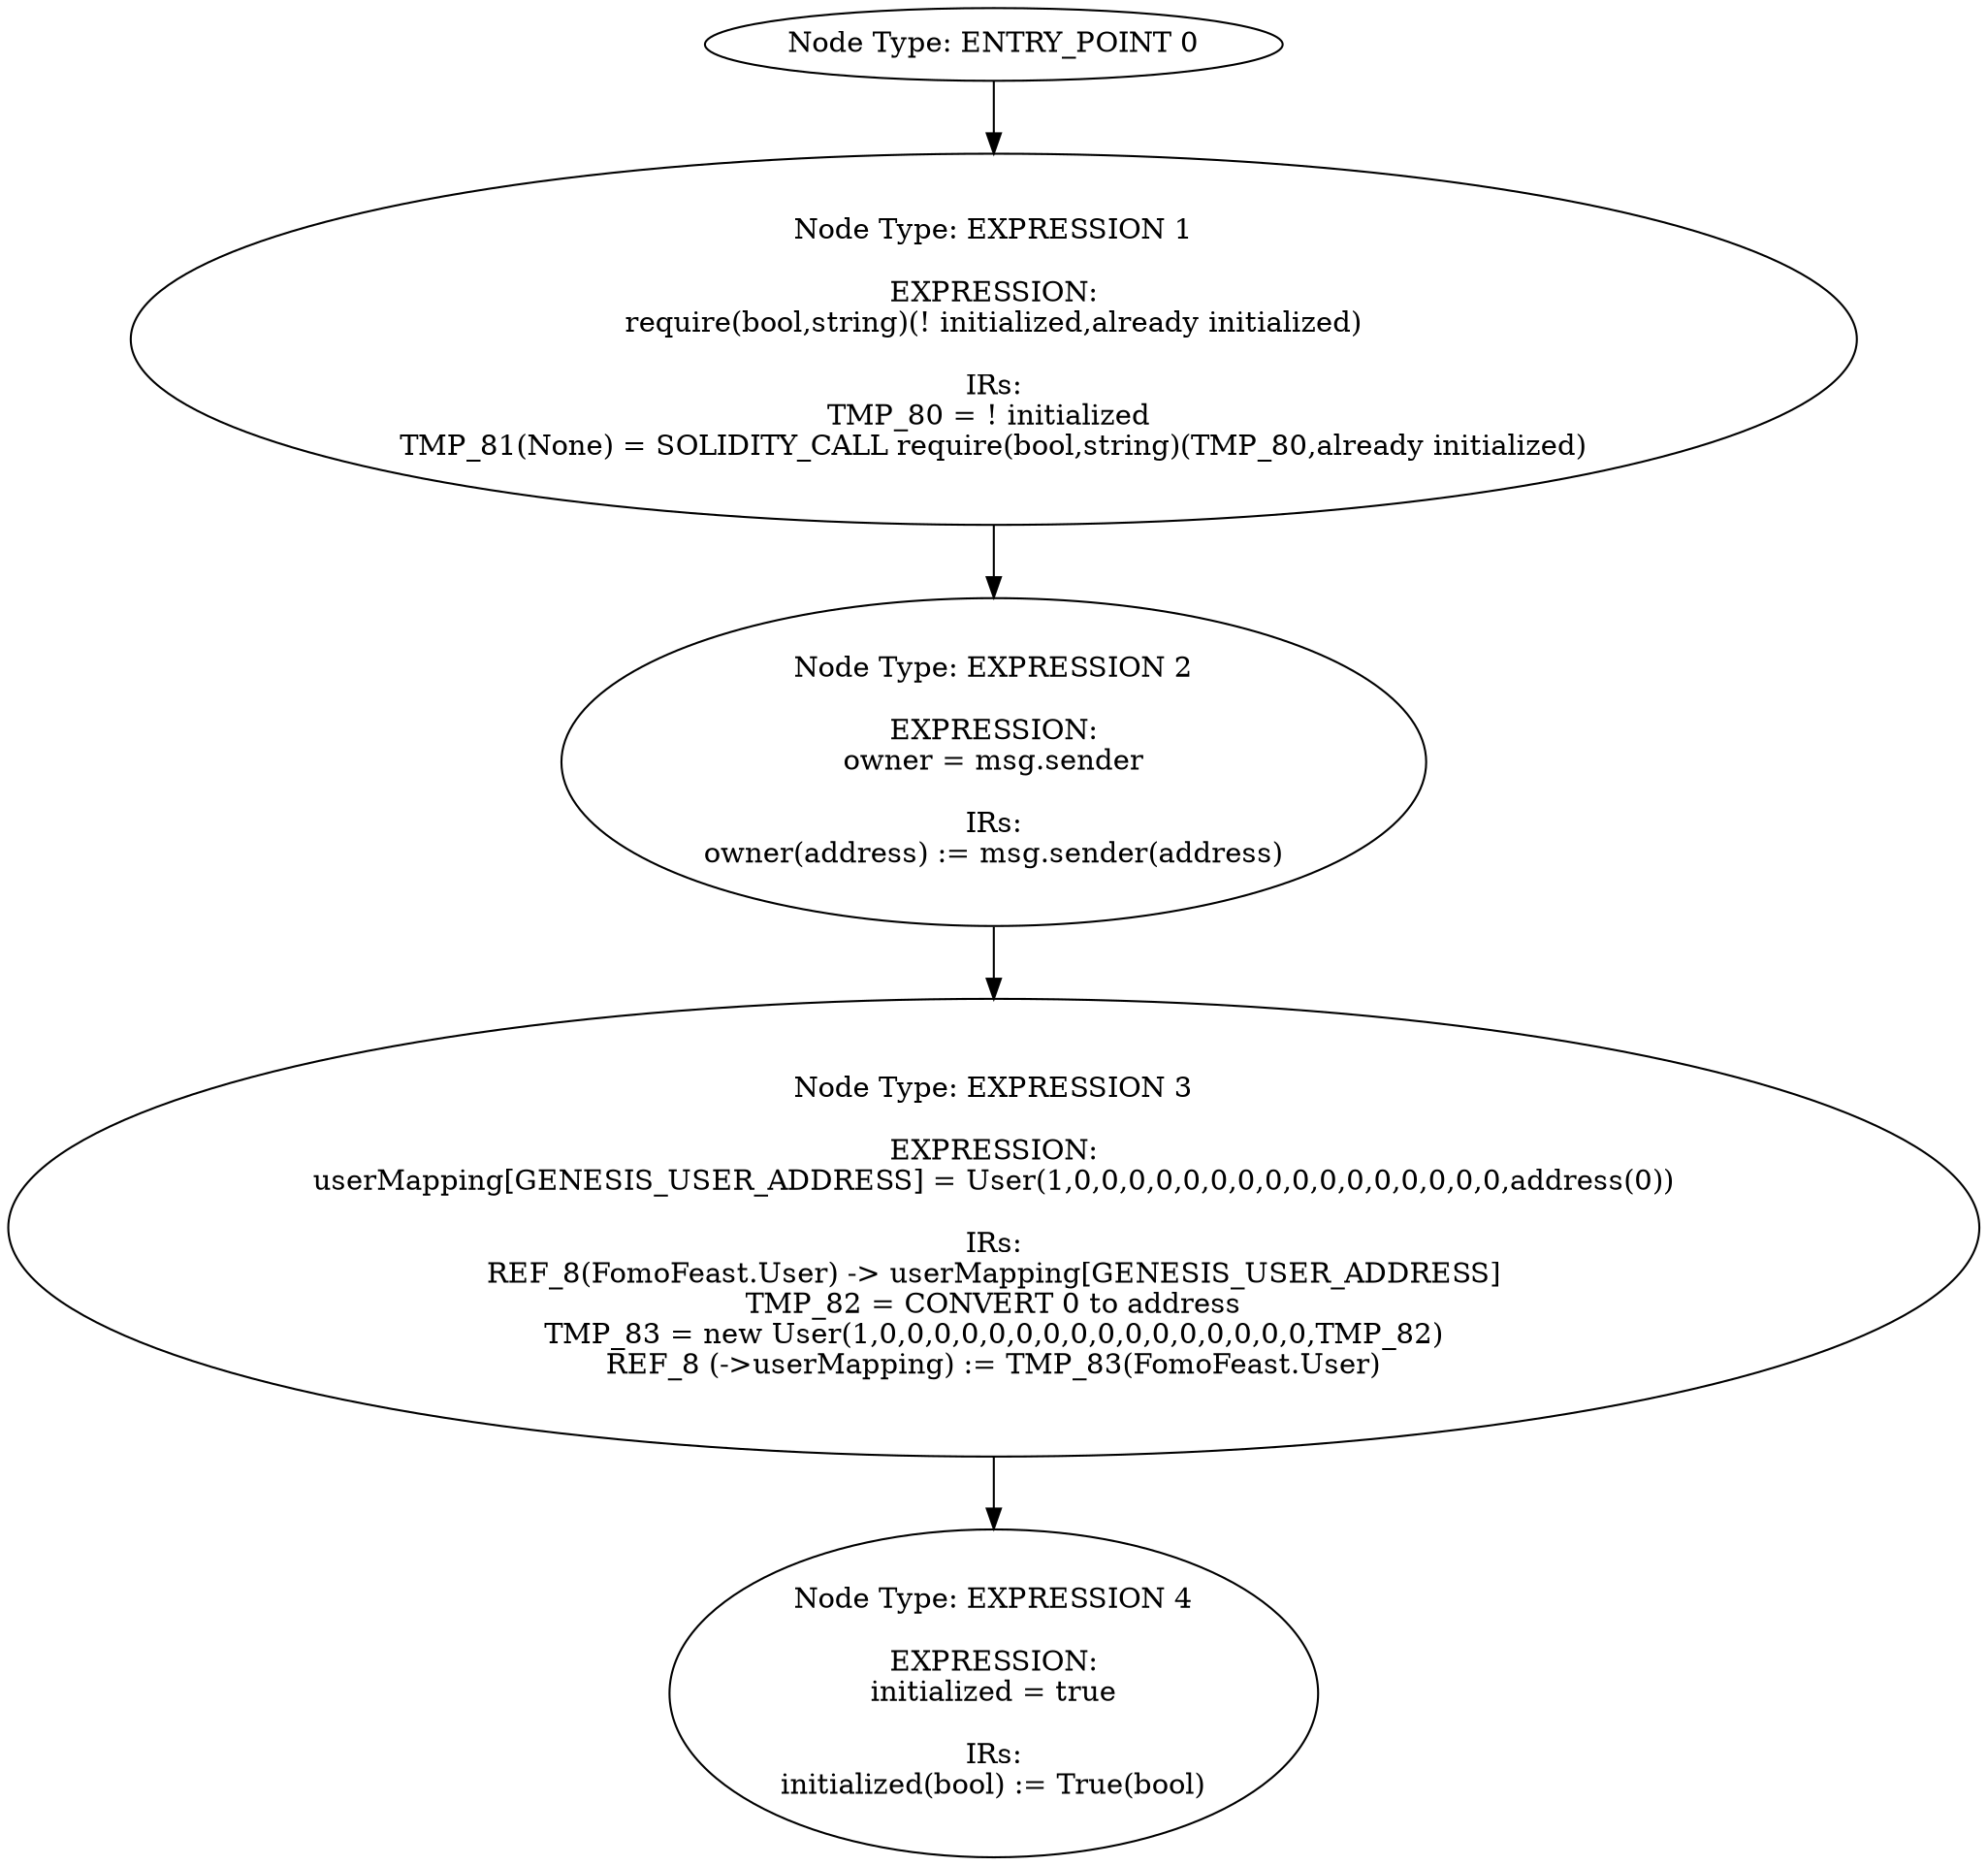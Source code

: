 digraph{
0[label="Node Type: ENTRY_POINT 0
"];
0->1;
1[label="Node Type: EXPRESSION 1

EXPRESSION:
require(bool,string)(! initialized,already initialized)

IRs:
TMP_80 = ! initialized 
TMP_81(None) = SOLIDITY_CALL require(bool,string)(TMP_80,already initialized)"];
1->2;
2[label="Node Type: EXPRESSION 2

EXPRESSION:
owner = msg.sender

IRs:
owner(address) := msg.sender(address)"];
2->3;
3[label="Node Type: EXPRESSION 3

EXPRESSION:
userMapping[GENESIS_USER_ADDRESS] = User(1,0,0,0,0,0,0,0,0,0,0,0,0,0,0,0,0,address(0))

IRs:
REF_8(FomoFeast.User) -> userMapping[GENESIS_USER_ADDRESS]
TMP_82 = CONVERT 0 to address
TMP_83 = new User(1,0,0,0,0,0,0,0,0,0,0,0,0,0,0,0,0,TMP_82)
REF_8 (->userMapping) := TMP_83(FomoFeast.User)"];
3->4;
4[label="Node Type: EXPRESSION 4

EXPRESSION:
initialized = true

IRs:
initialized(bool) := True(bool)"];
}
